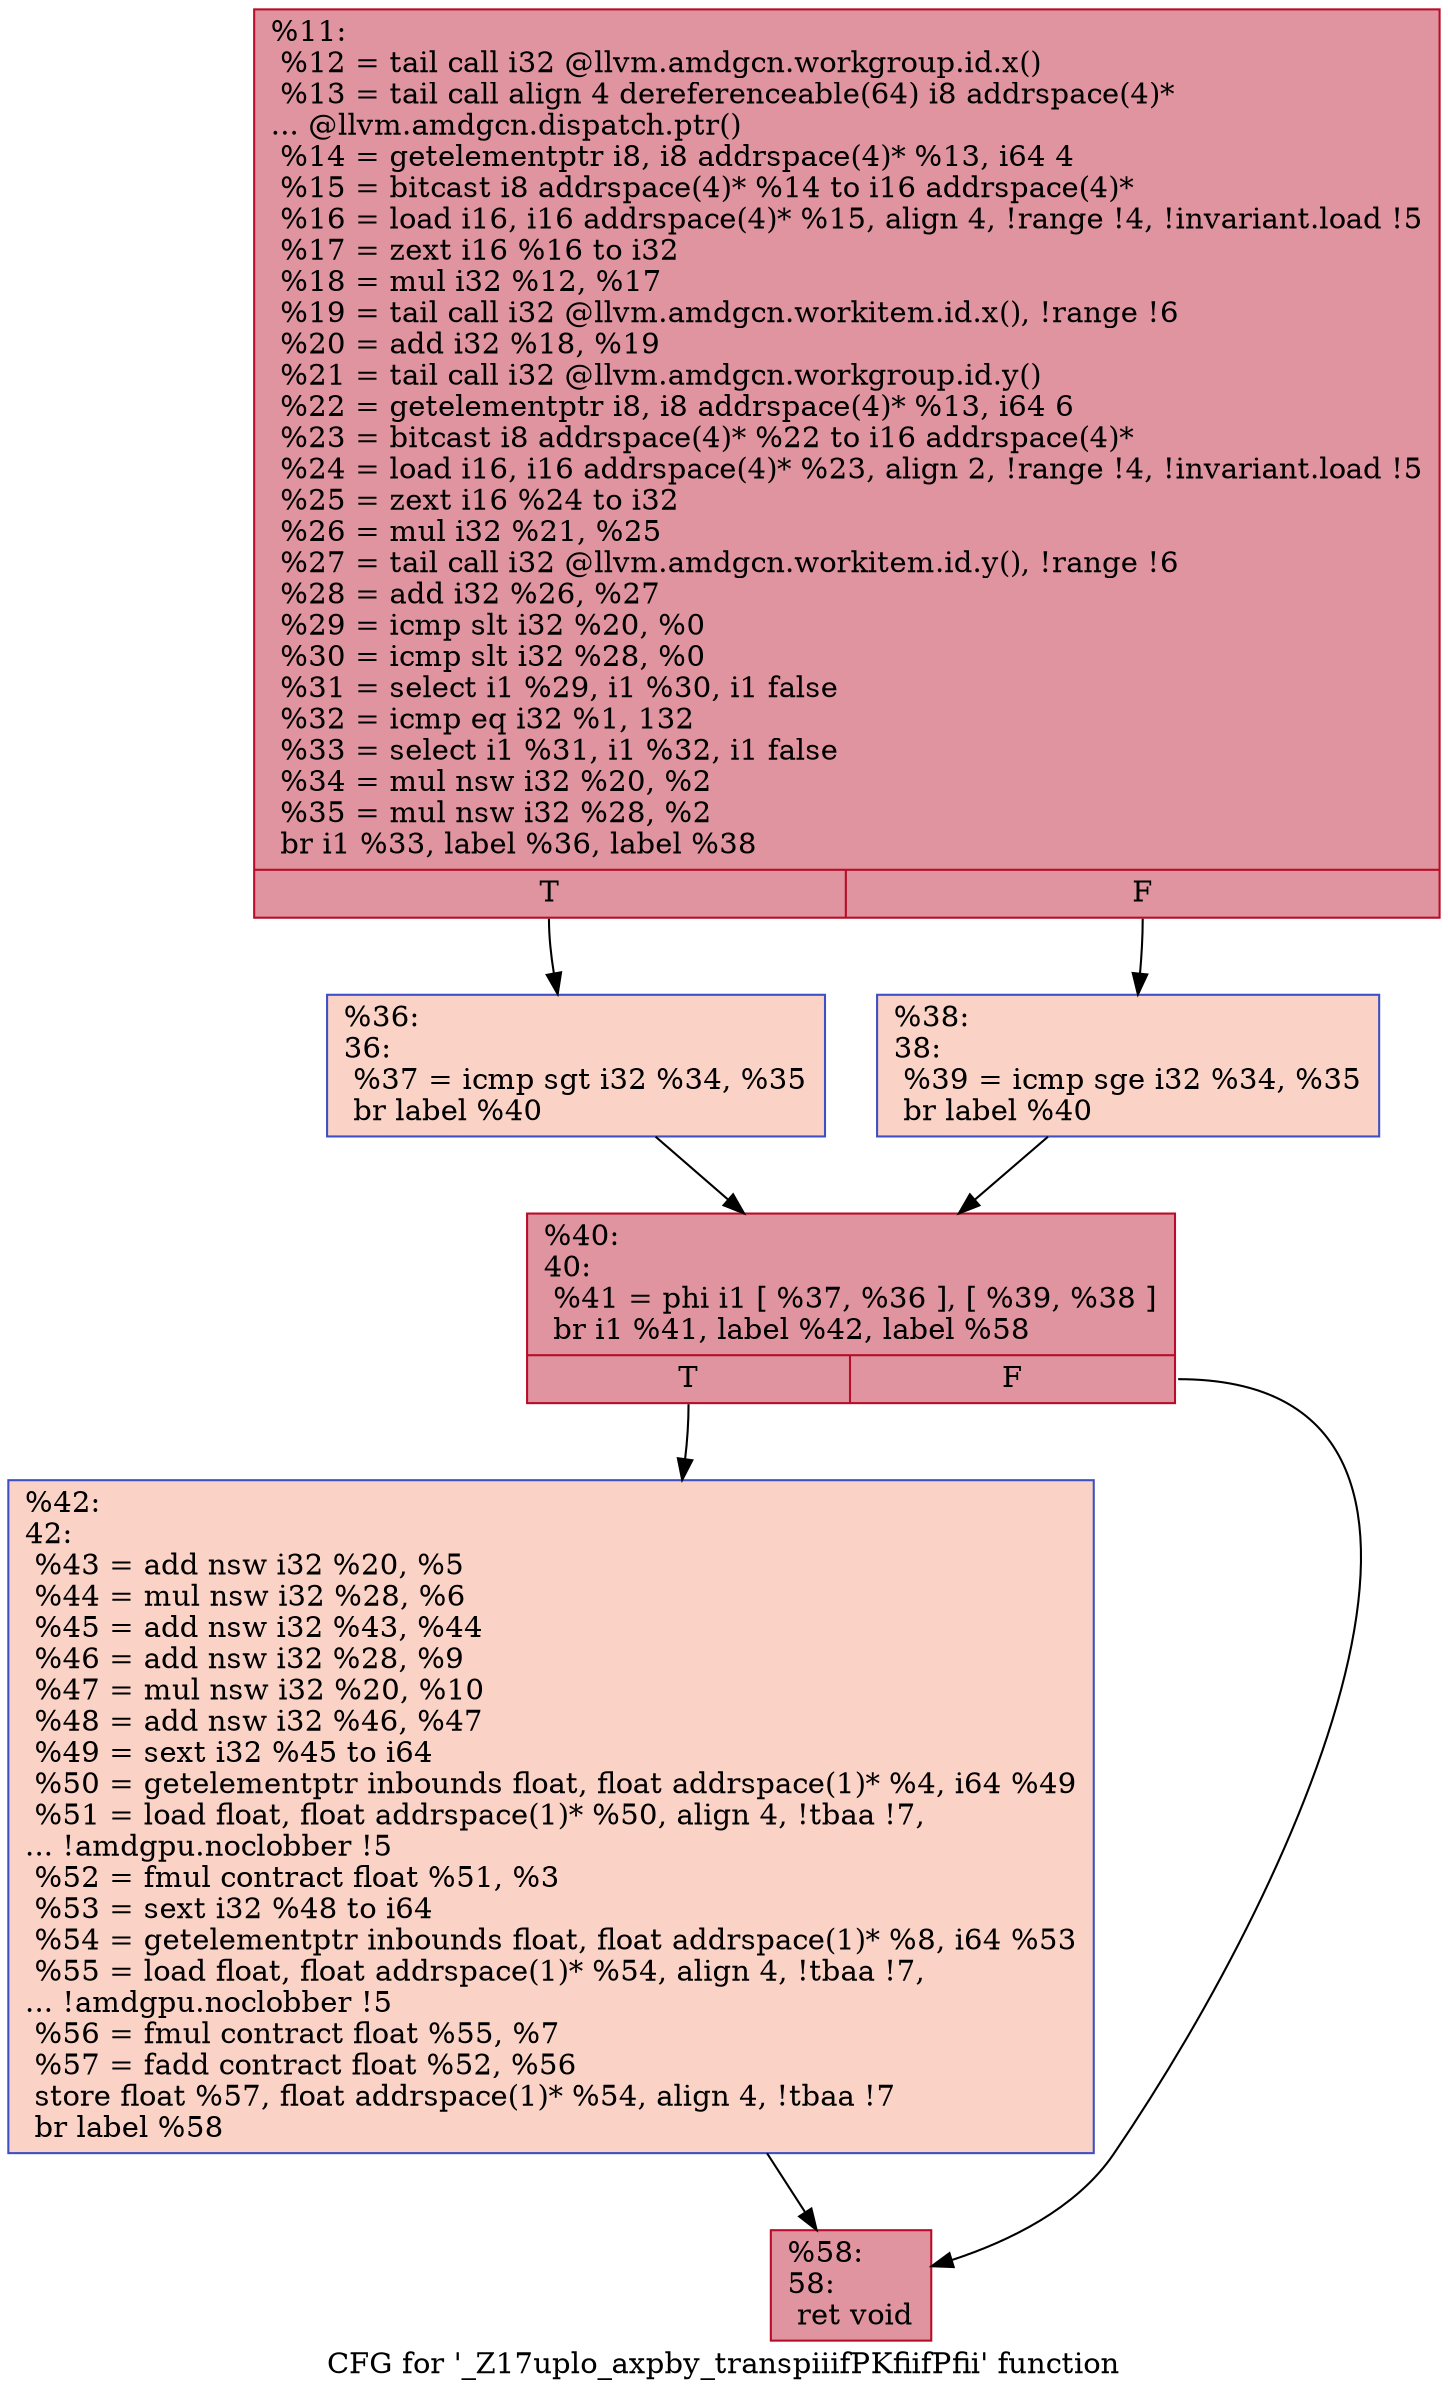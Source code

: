 digraph "CFG for '_Z17uplo_axpby_transpiiifPKfiifPfii' function" {
	label="CFG for '_Z17uplo_axpby_transpiiifPKfiifPfii' function";

	Node0x63d2c60 [shape=record,color="#b70d28ff", style=filled, fillcolor="#b70d2870",label="{%11:\l  %12 = tail call i32 @llvm.amdgcn.workgroup.id.x()\l  %13 = tail call align 4 dereferenceable(64) i8 addrspace(4)*\l... @llvm.amdgcn.dispatch.ptr()\l  %14 = getelementptr i8, i8 addrspace(4)* %13, i64 4\l  %15 = bitcast i8 addrspace(4)* %14 to i16 addrspace(4)*\l  %16 = load i16, i16 addrspace(4)* %15, align 4, !range !4, !invariant.load !5\l  %17 = zext i16 %16 to i32\l  %18 = mul i32 %12, %17\l  %19 = tail call i32 @llvm.amdgcn.workitem.id.x(), !range !6\l  %20 = add i32 %18, %19\l  %21 = tail call i32 @llvm.amdgcn.workgroup.id.y()\l  %22 = getelementptr i8, i8 addrspace(4)* %13, i64 6\l  %23 = bitcast i8 addrspace(4)* %22 to i16 addrspace(4)*\l  %24 = load i16, i16 addrspace(4)* %23, align 2, !range !4, !invariant.load !5\l  %25 = zext i16 %24 to i32\l  %26 = mul i32 %21, %25\l  %27 = tail call i32 @llvm.amdgcn.workitem.id.y(), !range !6\l  %28 = add i32 %26, %27\l  %29 = icmp slt i32 %20, %0\l  %30 = icmp slt i32 %28, %0\l  %31 = select i1 %29, i1 %30, i1 false\l  %32 = icmp eq i32 %1, 132\l  %33 = select i1 %31, i1 %32, i1 false\l  %34 = mul nsw i32 %20, %2\l  %35 = mul nsw i32 %28, %2\l  br i1 %33, label %36, label %38\l|{<s0>T|<s1>F}}"];
	Node0x63d2c60:s0 -> Node0x63d5210;
	Node0x63d2c60:s1 -> Node0x63d76b0;
	Node0x63d5210 [shape=record,color="#3d50c3ff", style=filled, fillcolor="#f59c7d70",label="{%36:\l36:                                               \l  %37 = icmp sgt i32 %34, %35\l  br label %40\l}"];
	Node0x63d5210 -> Node0x63d7880;
	Node0x63d76b0 [shape=record,color="#3d50c3ff", style=filled, fillcolor="#f59c7d70",label="{%38:\l38:                                               \l  %39 = icmp sge i32 %34, %35\l  br label %40\l}"];
	Node0x63d76b0 -> Node0x63d7880;
	Node0x63d7880 [shape=record,color="#b70d28ff", style=filled, fillcolor="#b70d2870",label="{%40:\l40:                                               \l  %41 = phi i1 [ %37, %36 ], [ %39, %38 ]\l  br i1 %41, label %42, label %58\l|{<s0>T|<s1>F}}"];
	Node0x63d7880:s0 -> Node0x63d7af0;
	Node0x63d7880:s1 -> Node0x63d7b40;
	Node0x63d7af0 [shape=record,color="#3d50c3ff", style=filled, fillcolor="#f59c7d70",label="{%42:\l42:                                               \l  %43 = add nsw i32 %20, %5\l  %44 = mul nsw i32 %28, %6\l  %45 = add nsw i32 %43, %44\l  %46 = add nsw i32 %28, %9\l  %47 = mul nsw i32 %20, %10\l  %48 = add nsw i32 %46, %47\l  %49 = sext i32 %45 to i64\l  %50 = getelementptr inbounds float, float addrspace(1)* %4, i64 %49\l  %51 = load float, float addrspace(1)* %50, align 4, !tbaa !7,\l... !amdgpu.noclobber !5\l  %52 = fmul contract float %51, %3\l  %53 = sext i32 %48 to i64\l  %54 = getelementptr inbounds float, float addrspace(1)* %8, i64 %53\l  %55 = load float, float addrspace(1)* %54, align 4, !tbaa !7,\l... !amdgpu.noclobber !5\l  %56 = fmul contract float %55, %7\l  %57 = fadd contract float %52, %56\l  store float %57, float addrspace(1)* %54, align 4, !tbaa !7\l  br label %58\l}"];
	Node0x63d7af0 -> Node0x63d7b40;
	Node0x63d7b40 [shape=record,color="#b70d28ff", style=filled, fillcolor="#b70d2870",label="{%58:\l58:                                               \l  ret void\l}"];
}
